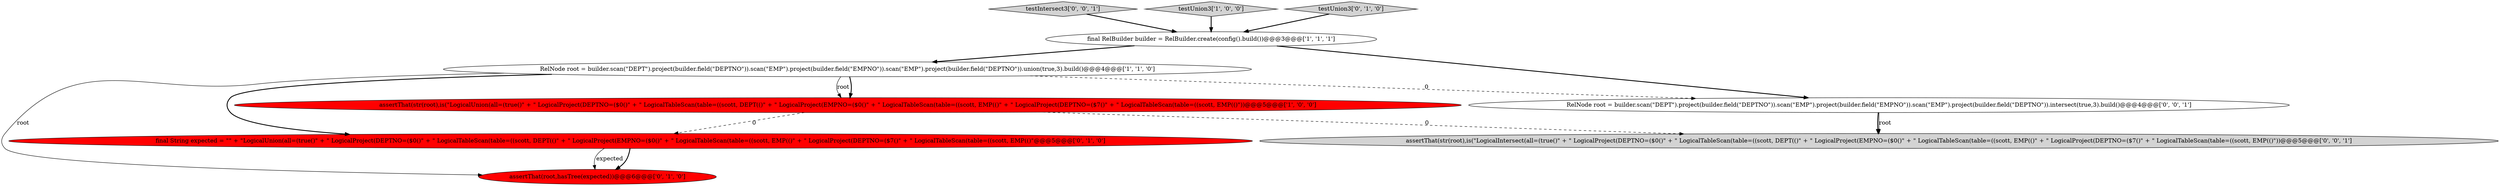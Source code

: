 digraph {
8 [style = filled, label = "testIntersect3['0', '0', '1']", fillcolor = lightgray, shape = diamond image = "AAA0AAABBB3BBB"];
1 [style = filled, label = "assertThat(str(root),is(\"LogicalUnion(all=(true()\" + \" LogicalProject(DEPTNO=($0()\" + \" LogicalTableScan(table=((scott, DEPT(()\" + \" LogicalProject(EMPNO=($0()\" + \" LogicalTableScan(table=((scott, EMP(()\" + \" LogicalProject(DEPTNO=($7()\" + \" LogicalTableScan(table=((scott, EMP(()\"))@@@5@@@['1', '0', '0']", fillcolor = red, shape = ellipse image = "AAA1AAABBB1BBB"];
6 [style = filled, label = "assertThat(root,hasTree(expected))@@@6@@@['0', '1', '0']", fillcolor = red, shape = ellipse image = "AAA1AAABBB2BBB"];
0 [style = filled, label = "RelNode root = builder.scan(\"DEPT\").project(builder.field(\"DEPTNO\")).scan(\"EMP\").project(builder.field(\"EMPNO\")).scan(\"EMP\").project(builder.field(\"DEPTNO\")).union(true,3).build()@@@4@@@['1', '1', '0']", fillcolor = white, shape = ellipse image = "AAA0AAABBB1BBB"];
5 [style = filled, label = "final String expected = \"\" + \"LogicalUnion(all=(true()\" + \" LogicalProject(DEPTNO=($0()\" + \" LogicalTableScan(table=((scott, DEPT(()\" + \" LogicalProject(EMPNO=($0()\" + \" LogicalTableScan(table=((scott, EMP(()\" + \" LogicalProject(DEPTNO=($7()\" + \" LogicalTableScan(table=((scott, EMP(()\"@@@5@@@['0', '1', '0']", fillcolor = red, shape = ellipse image = "AAA1AAABBB2BBB"];
3 [style = filled, label = "testUnion3['1', '0', '0']", fillcolor = lightgray, shape = diamond image = "AAA0AAABBB1BBB"];
7 [style = filled, label = "assertThat(str(root),is(\"LogicalIntersect(all=(true()\" + \" LogicalProject(DEPTNO=($0()\" + \" LogicalTableScan(table=((scott, DEPT(()\" + \" LogicalProject(EMPNO=($0()\" + \" LogicalTableScan(table=((scott, EMP(()\" + \" LogicalProject(DEPTNO=($7()\" + \" LogicalTableScan(table=((scott, EMP(()\"))@@@5@@@['0', '0', '1']", fillcolor = lightgray, shape = ellipse image = "AAA0AAABBB3BBB"];
9 [style = filled, label = "RelNode root = builder.scan(\"DEPT\").project(builder.field(\"DEPTNO\")).scan(\"EMP\").project(builder.field(\"EMPNO\")).scan(\"EMP\").project(builder.field(\"DEPTNO\")).intersect(true,3).build()@@@4@@@['0', '0', '1']", fillcolor = white, shape = ellipse image = "AAA0AAABBB3BBB"];
4 [style = filled, label = "testUnion3['0', '1', '0']", fillcolor = lightgray, shape = diamond image = "AAA0AAABBB2BBB"];
2 [style = filled, label = "final RelBuilder builder = RelBuilder.create(config().build())@@@3@@@['1', '1', '1']", fillcolor = white, shape = ellipse image = "AAA0AAABBB1BBB"];
2->0 [style = bold, label=""];
0->6 [style = solid, label="root"];
4->2 [style = bold, label=""];
2->9 [style = bold, label=""];
5->6 [style = bold, label=""];
3->2 [style = bold, label=""];
8->2 [style = bold, label=""];
9->7 [style = bold, label=""];
1->5 [style = dashed, label="0"];
0->9 [style = dashed, label="0"];
1->7 [style = dashed, label="0"];
0->1 [style = bold, label=""];
9->7 [style = solid, label="root"];
5->6 [style = solid, label="expected"];
0->5 [style = bold, label=""];
0->1 [style = solid, label="root"];
}
